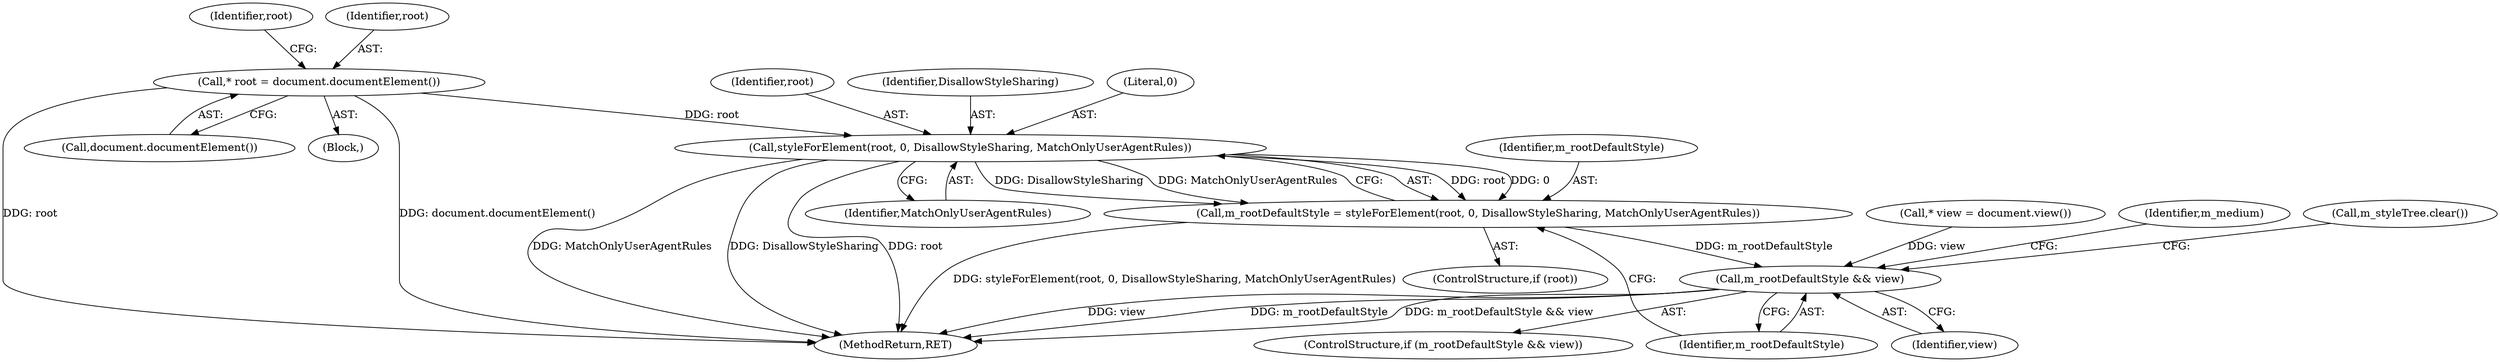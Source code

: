 digraph "0_Chrome_4d17163f4b66be517dc49019a029e5ddbd45078c_5@pointer" {
"1000137" [label="(Call,styleForElement(root, 0, DisallowStyleSharing, MatchOnlyUserAgentRules))"];
"1000130" [label="(Call,* root = document.documentElement())"];
"1000135" [label="(Call,m_rootDefaultStyle = styleForElement(root, 0, DisallowStyleSharing, MatchOnlyUserAgentRules))"];
"1000143" [label="(Call,m_rootDefaultStyle && view)"];
"1000113" [label="(Call,* view = document.view())"];
"1000108" [label="(Block,)"];
"1000147" [label="(Identifier,m_medium)"];
"1000179" [label="(MethodReturn,RET)"];
"1000144" [label="(Identifier,m_rootDefaultStyle)"];
"1000142" [label="(ControlStructure,if (m_rootDefaultStyle && view))"];
"1000138" [label="(Identifier,root)"];
"1000141" [label="(Identifier,MatchOnlyUserAgentRules)"];
"1000143" [label="(Call,m_rootDefaultStyle && view)"];
"1000130" [label="(Call,* root = document.documentElement())"];
"1000151" [label="(Call,m_styleTree.clear())"];
"1000134" [label="(Identifier,root)"];
"1000140" [label="(Identifier,DisallowStyleSharing)"];
"1000135" [label="(Call,m_rootDefaultStyle = styleForElement(root, 0, DisallowStyleSharing, MatchOnlyUserAgentRules))"];
"1000137" [label="(Call,styleForElement(root, 0, DisallowStyleSharing, MatchOnlyUserAgentRules))"];
"1000133" [label="(ControlStructure,if (root))"];
"1000136" [label="(Identifier,m_rootDefaultStyle)"];
"1000139" [label="(Literal,0)"];
"1000145" [label="(Identifier,view)"];
"1000132" [label="(Call,document.documentElement())"];
"1000131" [label="(Identifier,root)"];
"1000137" -> "1000135"  [label="AST: "];
"1000137" -> "1000141"  [label="CFG: "];
"1000138" -> "1000137"  [label="AST: "];
"1000139" -> "1000137"  [label="AST: "];
"1000140" -> "1000137"  [label="AST: "];
"1000141" -> "1000137"  [label="AST: "];
"1000135" -> "1000137"  [label="CFG: "];
"1000137" -> "1000179"  [label="DDG: MatchOnlyUserAgentRules"];
"1000137" -> "1000179"  [label="DDG: DisallowStyleSharing"];
"1000137" -> "1000179"  [label="DDG: root"];
"1000137" -> "1000135"  [label="DDG: root"];
"1000137" -> "1000135"  [label="DDG: 0"];
"1000137" -> "1000135"  [label="DDG: DisallowStyleSharing"];
"1000137" -> "1000135"  [label="DDG: MatchOnlyUserAgentRules"];
"1000130" -> "1000137"  [label="DDG: root"];
"1000130" -> "1000108"  [label="AST: "];
"1000130" -> "1000132"  [label="CFG: "];
"1000131" -> "1000130"  [label="AST: "];
"1000132" -> "1000130"  [label="AST: "];
"1000134" -> "1000130"  [label="CFG: "];
"1000130" -> "1000179"  [label="DDG: document.documentElement()"];
"1000130" -> "1000179"  [label="DDG: root"];
"1000135" -> "1000133"  [label="AST: "];
"1000136" -> "1000135"  [label="AST: "];
"1000144" -> "1000135"  [label="CFG: "];
"1000135" -> "1000179"  [label="DDG: styleForElement(root, 0, DisallowStyleSharing, MatchOnlyUserAgentRules)"];
"1000135" -> "1000143"  [label="DDG: m_rootDefaultStyle"];
"1000143" -> "1000142"  [label="AST: "];
"1000143" -> "1000144"  [label="CFG: "];
"1000143" -> "1000145"  [label="CFG: "];
"1000144" -> "1000143"  [label="AST: "];
"1000145" -> "1000143"  [label="AST: "];
"1000147" -> "1000143"  [label="CFG: "];
"1000151" -> "1000143"  [label="CFG: "];
"1000143" -> "1000179"  [label="DDG: m_rootDefaultStyle"];
"1000143" -> "1000179"  [label="DDG: m_rootDefaultStyle && view"];
"1000143" -> "1000179"  [label="DDG: view"];
"1000113" -> "1000143"  [label="DDG: view"];
}
